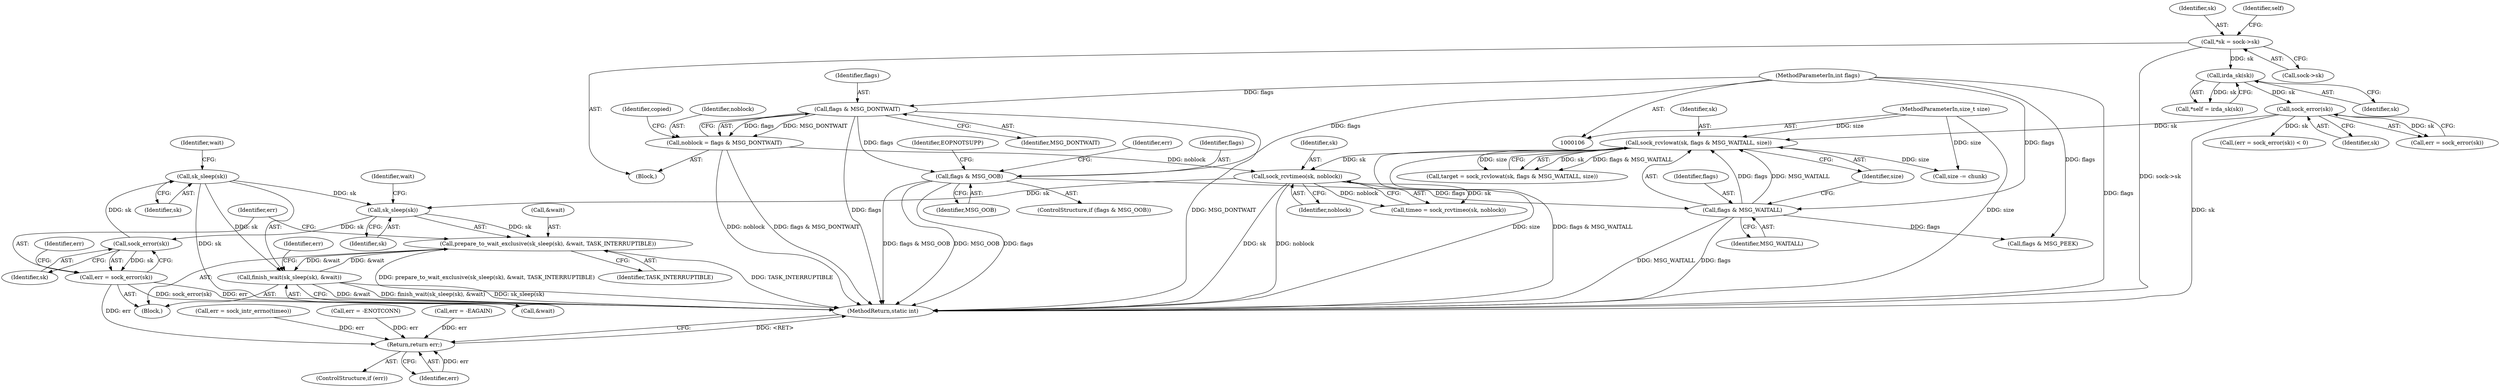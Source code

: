 digraph "0_linux_f3d3342602f8bcbf37d7c46641cb9bca7618eb1c_17@API" {
"1000268" [label="(Call,sk_sleep(sk))"];
"1000220" [label="(Call,sock_error(sk))"];
"1000213" [label="(Call,sk_sleep(sk))"];
"1000268" [label="(Call,sk_sleep(sk))"];
"1000183" [label="(Call,sock_rcvtimeo(sk, noblock))"];
"1000175" [label="(Call,sock_rcvlowat(sk, flags & MSG_WAITALL, size))"];
"1000145" [label="(Call,sock_error(sk))"];
"1000122" [label="(Call,irda_sk(sk))"];
"1000114" [label="(Call,*sk = sock->sk)"];
"1000177" [label="(Call,flags & MSG_WAITALL)"];
"1000164" [label="(Call,flags & MSG_OOB)"];
"1000127" [label="(Call,flags & MSG_DONTWAIT)"];
"1000111" [label="(MethodParameterIn,int flags)"];
"1000110" [label="(MethodParameterIn,size_t size)"];
"1000125" [label="(Call,noblock = flags & MSG_DONTWAIT)"];
"1000212" [label="(Call,prepare_to_wait_exclusive(sk_sleep(sk), &wait, TASK_INTERRUPTIBLE))"];
"1000267" [label="(Call,finish_wait(sk_sleep(sk), &wait))"];
"1000218" [label="(Call,err = sock_error(sk))"];
"1000274" [label="(Return,return err;)"];
"1000175" [label="(Call,sock_rcvlowat(sk, flags & MSG_WAITALL, size))"];
"1000180" [label="(Identifier,size)"];
"1000272" [label="(ControlStructure,if (err))"];
"1000142" [label="(Call,(err = sock_error(sk)) < 0)"];
"1000268" [label="(Call,sk_sleep(sk))"];
"1000183" [label="(Call,sock_rcvtimeo(sk, noblock))"];
"1000110" [label="(MethodParameterIn,size_t size)"];
"1000115" [label="(Identifier,sk)"];
"1000123" [label="(Identifier,sk)"];
"1000163" [label="(ControlStructure,if (flags & MSG_OOB))"];
"1000273" [label="(Identifier,err)"];
"1000173" [label="(Call,target = sock_rcvlowat(sk, flags & MSG_WAITALL, size))"];
"1000242" [label="(Call,err = sock_intr_errno(timeo))"];
"1000267" [label="(Call,finish_wait(sk_sleep(sk), &wait))"];
"1000312" [label="(Call,size -= chunk)"];
"1000253" [label="(Call,err = -ENOTCONN)"];
"1000129" [label="(Identifier,MSG_DONTWAIT)"];
"1000176" [label="(Identifier,sk)"];
"1000177" [label="(Call,flags & MSG_WAITALL)"];
"1000270" [label="(Call,&wait)"];
"1000223" [label="(Identifier,err)"];
"1000317" [label="(Call,flags & MSG_PEEK)"];
"1000216" [label="(Identifier,wait)"];
"1000164" [label="(Call,flags & MSG_OOB)"];
"1000219" [label="(Identifier,err)"];
"1000111" [label="(MethodParameterIn,int flags)"];
"1000169" [label="(Identifier,EOPNOTSUPP)"];
"1000275" [label="(Identifier,err)"];
"1000185" [label="(Identifier,noblock)"];
"1000112" [label="(Block,)"];
"1000165" [label="(Identifier,flags)"];
"1000274" [label="(Return,return err;)"];
"1000221" [label="(Identifier,sk)"];
"1000145" [label="(Call,sock_error(sk))"];
"1000220" [label="(Call,sock_error(sk))"];
"1000184" [label="(Identifier,sk)"];
"1000122" [label="(Call,irda_sk(sk))"];
"1000271" [label="(Identifier,wait)"];
"1000128" [label="(Identifier,flags)"];
"1000126" [label="(Identifier,noblock)"];
"1000178" [label="(Identifier,flags)"];
"1000125" [label="(Call,noblock = flags & MSG_DONTWAIT)"];
"1000132" [label="(Identifier,copied)"];
"1000116" [label="(Call,sock->sk)"];
"1000201" [label="(Block,)"];
"1000212" [label="(Call,prepare_to_wait_exclusive(sk_sleep(sk), &wait, TASK_INTERRUPTIBLE))"];
"1000214" [label="(Identifier,sk)"];
"1000120" [label="(Call,*self = irda_sk(sk))"];
"1000127" [label="(Call,flags & MSG_DONTWAIT)"];
"1000217" [label="(Identifier,TASK_INTERRUPTIBLE)"];
"1000392" [label="(MethodReturn,static int)"];
"1000269" [label="(Identifier,sk)"];
"1000114" [label="(Call,*sk = sock->sk)"];
"1000234" [label="(Call,err = -EAGAIN)"];
"1000146" [label="(Identifier,sk)"];
"1000171" [label="(Identifier,err)"];
"1000166" [label="(Identifier,MSG_OOB)"];
"1000143" [label="(Call,err = sock_error(sk))"];
"1000181" [label="(Call,timeo = sock_rcvtimeo(sk, noblock))"];
"1000121" [label="(Identifier,self)"];
"1000218" [label="(Call,err = sock_error(sk))"];
"1000213" [label="(Call,sk_sleep(sk))"];
"1000179" [label="(Identifier,MSG_WAITALL)"];
"1000215" [label="(Call,&wait)"];
"1000268" -> "1000267"  [label="AST: "];
"1000268" -> "1000269"  [label="CFG: "];
"1000269" -> "1000268"  [label="AST: "];
"1000271" -> "1000268"  [label="CFG: "];
"1000268" -> "1000392"  [label="DDG: sk"];
"1000268" -> "1000213"  [label="DDG: sk"];
"1000268" -> "1000267"  [label="DDG: sk"];
"1000220" -> "1000268"  [label="DDG: sk"];
"1000220" -> "1000218"  [label="AST: "];
"1000220" -> "1000221"  [label="CFG: "];
"1000221" -> "1000220"  [label="AST: "];
"1000218" -> "1000220"  [label="CFG: "];
"1000220" -> "1000218"  [label="DDG: sk"];
"1000213" -> "1000220"  [label="DDG: sk"];
"1000213" -> "1000212"  [label="AST: "];
"1000213" -> "1000214"  [label="CFG: "];
"1000214" -> "1000213"  [label="AST: "];
"1000216" -> "1000213"  [label="CFG: "];
"1000213" -> "1000212"  [label="DDG: sk"];
"1000183" -> "1000213"  [label="DDG: sk"];
"1000183" -> "1000181"  [label="AST: "];
"1000183" -> "1000185"  [label="CFG: "];
"1000184" -> "1000183"  [label="AST: "];
"1000185" -> "1000183"  [label="AST: "];
"1000181" -> "1000183"  [label="CFG: "];
"1000183" -> "1000392"  [label="DDG: noblock"];
"1000183" -> "1000392"  [label="DDG: sk"];
"1000183" -> "1000181"  [label="DDG: sk"];
"1000183" -> "1000181"  [label="DDG: noblock"];
"1000175" -> "1000183"  [label="DDG: sk"];
"1000125" -> "1000183"  [label="DDG: noblock"];
"1000175" -> "1000173"  [label="AST: "];
"1000175" -> "1000180"  [label="CFG: "];
"1000176" -> "1000175"  [label="AST: "];
"1000177" -> "1000175"  [label="AST: "];
"1000180" -> "1000175"  [label="AST: "];
"1000173" -> "1000175"  [label="CFG: "];
"1000175" -> "1000392"  [label="DDG: size"];
"1000175" -> "1000392"  [label="DDG: flags & MSG_WAITALL"];
"1000175" -> "1000173"  [label="DDG: sk"];
"1000175" -> "1000173"  [label="DDG: flags & MSG_WAITALL"];
"1000175" -> "1000173"  [label="DDG: size"];
"1000145" -> "1000175"  [label="DDG: sk"];
"1000177" -> "1000175"  [label="DDG: flags"];
"1000177" -> "1000175"  [label="DDG: MSG_WAITALL"];
"1000110" -> "1000175"  [label="DDG: size"];
"1000175" -> "1000312"  [label="DDG: size"];
"1000145" -> "1000143"  [label="AST: "];
"1000145" -> "1000146"  [label="CFG: "];
"1000146" -> "1000145"  [label="AST: "];
"1000143" -> "1000145"  [label="CFG: "];
"1000145" -> "1000392"  [label="DDG: sk"];
"1000145" -> "1000142"  [label="DDG: sk"];
"1000145" -> "1000143"  [label="DDG: sk"];
"1000122" -> "1000145"  [label="DDG: sk"];
"1000122" -> "1000120"  [label="AST: "];
"1000122" -> "1000123"  [label="CFG: "];
"1000123" -> "1000122"  [label="AST: "];
"1000120" -> "1000122"  [label="CFG: "];
"1000122" -> "1000120"  [label="DDG: sk"];
"1000114" -> "1000122"  [label="DDG: sk"];
"1000114" -> "1000112"  [label="AST: "];
"1000114" -> "1000116"  [label="CFG: "];
"1000115" -> "1000114"  [label="AST: "];
"1000116" -> "1000114"  [label="AST: "];
"1000121" -> "1000114"  [label="CFG: "];
"1000114" -> "1000392"  [label="DDG: sock->sk"];
"1000177" -> "1000179"  [label="CFG: "];
"1000178" -> "1000177"  [label="AST: "];
"1000179" -> "1000177"  [label="AST: "];
"1000180" -> "1000177"  [label="CFG: "];
"1000177" -> "1000392"  [label="DDG: flags"];
"1000177" -> "1000392"  [label="DDG: MSG_WAITALL"];
"1000164" -> "1000177"  [label="DDG: flags"];
"1000111" -> "1000177"  [label="DDG: flags"];
"1000177" -> "1000317"  [label="DDG: flags"];
"1000164" -> "1000163"  [label="AST: "];
"1000164" -> "1000166"  [label="CFG: "];
"1000165" -> "1000164"  [label="AST: "];
"1000166" -> "1000164"  [label="AST: "];
"1000169" -> "1000164"  [label="CFG: "];
"1000171" -> "1000164"  [label="CFG: "];
"1000164" -> "1000392"  [label="DDG: flags & MSG_OOB"];
"1000164" -> "1000392"  [label="DDG: MSG_OOB"];
"1000164" -> "1000392"  [label="DDG: flags"];
"1000127" -> "1000164"  [label="DDG: flags"];
"1000111" -> "1000164"  [label="DDG: flags"];
"1000127" -> "1000125"  [label="AST: "];
"1000127" -> "1000129"  [label="CFG: "];
"1000128" -> "1000127"  [label="AST: "];
"1000129" -> "1000127"  [label="AST: "];
"1000125" -> "1000127"  [label="CFG: "];
"1000127" -> "1000392"  [label="DDG: MSG_DONTWAIT"];
"1000127" -> "1000392"  [label="DDG: flags"];
"1000127" -> "1000125"  [label="DDG: flags"];
"1000127" -> "1000125"  [label="DDG: MSG_DONTWAIT"];
"1000111" -> "1000127"  [label="DDG: flags"];
"1000111" -> "1000106"  [label="AST: "];
"1000111" -> "1000392"  [label="DDG: flags"];
"1000111" -> "1000317"  [label="DDG: flags"];
"1000110" -> "1000106"  [label="AST: "];
"1000110" -> "1000392"  [label="DDG: size"];
"1000110" -> "1000312"  [label="DDG: size"];
"1000125" -> "1000112"  [label="AST: "];
"1000126" -> "1000125"  [label="AST: "];
"1000132" -> "1000125"  [label="CFG: "];
"1000125" -> "1000392"  [label="DDG: noblock"];
"1000125" -> "1000392"  [label="DDG: flags & MSG_DONTWAIT"];
"1000212" -> "1000201"  [label="AST: "];
"1000212" -> "1000217"  [label="CFG: "];
"1000215" -> "1000212"  [label="AST: "];
"1000217" -> "1000212"  [label="AST: "];
"1000219" -> "1000212"  [label="CFG: "];
"1000212" -> "1000392"  [label="DDG: prepare_to_wait_exclusive(sk_sleep(sk), &wait, TASK_INTERRUPTIBLE)"];
"1000212" -> "1000392"  [label="DDG: TASK_INTERRUPTIBLE"];
"1000267" -> "1000212"  [label="DDG: &wait"];
"1000212" -> "1000267"  [label="DDG: &wait"];
"1000267" -> "1000201"  [label="AST: "];
"1000267" -> "1000270"  [label="CFG: "];
"1000270" -> "1000267"  [label="AST: "];
"1000273" -> "1000267"  [label="CFG: "];
"1000267" -> "1000392"  [label="DDG: finish_wait(sk_sleep(sk), &wait)"];
"1000267" -> "1000392"  [label="DDG: sk_sleep(sk)"];
"1000267" -> "1000392"  [label="DDG: &wait"];
"1000218" -> "1000201"  [label="AST: "];
"1000219" -> "1000218"  [label="AST: "];
"1000223" -> "1000218"  [label="CFG: "];
"1000218" -> "1000392"  [label="DDG: err"];
"1000218" -> "1000392"  [label="DDG: sock_error(sk)"];
"1000218" -> "1000274"  [label="DDG: err"];
"1000274" -> "1000272"  [label="AST: "];
"1000274" -> "1000275"  [label="CFG: "];
"1000275" -> "1000274"  [label="AST: "];
"1000392" -> "1000274"  [label="CFG: "];
"1000274" -> "1000392"  [label="DDG: <RET>"];
"1000275" -> "1000274"  [label="DDG: err"];
"1000234" -> "1000274"  [label="DDG: err"];
"1000253" -> "1000274"  [label="DDG: err"];
"1000242" -> "1000274"  [label="DDG: err"];
}
